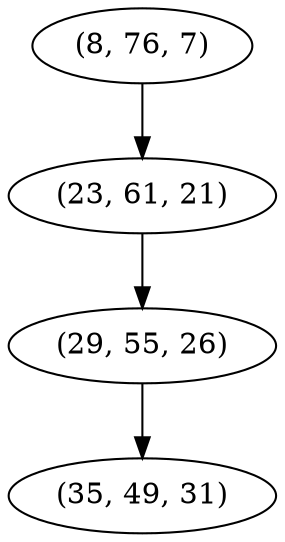 digraph tree {
    "(8, 76, 7)";
    "(23, 61, 21)";
    "(29, 55, 26)";
    "(35, 49, 31)";
    "(8, 76, 7)" -> "(23, 61, 21)";
    "(23, 61, 21)" -> "(29, 55, 26)";
    "(29, 55, 26)" -> "(35, 49, 31)";
}
